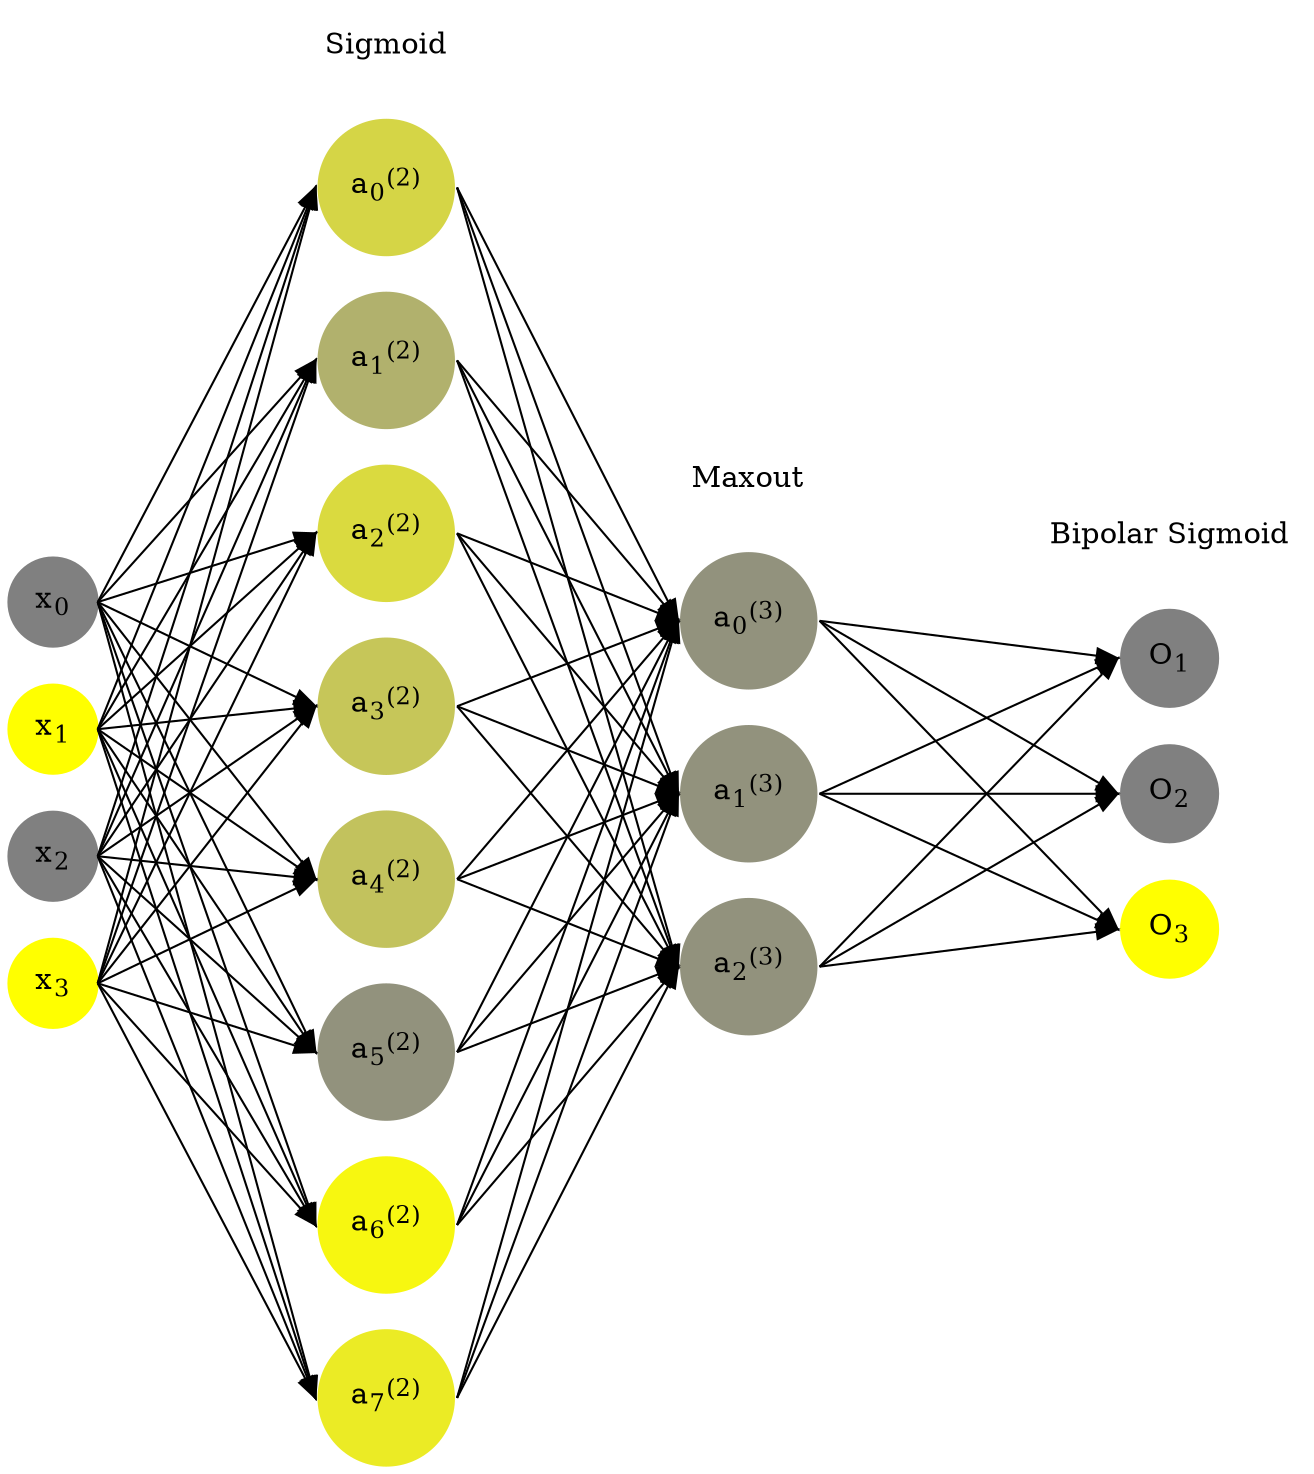 digraph G {
	rankdir = LR;
	splines=false;
	edge[style=invis];
	ranksep= 1.4;
	{
	node [shape=circle, color="0.1667, 0.0, 0.5", style=filled, fillcolor="0.1667, 0.0, 0.5"];
	x0 [label=<x<sub>0</sub>>];
	}
	{
	node [shape=circle, color="0.1667, 1.0, 1.0", style=filled, fillcolor="0.1667, 1.0, 1.0"];
	x1 [label=<x<sub>1</sub>>];
	}
	{
	node [shape=circle, color="0.1667, 0.0, 0.5", style=filled, fillcolor="0.1667, 0.0, 0.5"];
	x2 [label=<x<sub>2</sub>>];
	}
	{
	node [shape=circle, color="0.1667, 1.0, 1.0", style=filled, fillcolor="0.1667, 1.0, 1.0"];
	x3 [label=<x<sub>3</sub>>];
	}
	{
	node [shape=circle, color="0.1667, 0.668958, 0.834479", style=filled, fillcolor="0.1667, 0.668958, 0.834479"];
	a02 [label=<a<sub>0</sub><sup>(2)</sup>>];
	}
	{
	node [shape=circle, color="0.1667, 0.383500, 0.691750", style=filled, fillcolor="0.1667, 0.383500, 0.691750"];
	a12 [label=<a<sub>1</sub><sup>(2)</sup>>];
	}
	{
	node [shape=circle, color="0.1667, 0.707655, 0.853828", style=filled, fillcolor="0.1667, 0.707655, 0.853828"];
	a22 [label=<a<sub>2</sub><sup>(2)</sup>>];
	}
	{
	node [shape=circle, color="0.1667, 0.548804, 0.774402", style=filled, fillcolor="0.1667, 0.548804, 0.774402"];
	a32 [label=<a<sub>3</sub><sup>(2)</sup>>];
	}
	{
	node [shape=circle, color="0.1667, 0.521364, 0.760682", style=filled, fillcolor="0.1667, 0.521364, 0.760682"];
	a42 [label=<a<sub>4</sub><sup>(2)</sup>>];
	}
	{
	node [shape=circle, color="0.1667, 0.144468, 0.572234", style=filled, fillcolor="0.1667, 0.144468, 0.572234"];
	a52 [label=<a<sub>5</sub><sup>(2)</sup>>];
	}
	{
	node [shape=circle, color="0.1667, 0.933246, 0.966623", style=filled, fillcolor="0.1667, 0.933246, 0.966623"];
	a62 [label=<a<sub>6</sub><sup>(2)</sup>>];
	}
	{
	node [shape=circle, color="0.1667, 0.838839, 0.919419", style=filled, fillcolor="0.1667, 0.838839, 0.919419"];
	a72 [label=<a<sub>7</sub><sup>(2)</sup>>];
	}
	{
	node [shape=circle, color="0.1667, 0.145852, 0.572926", style=filled, fillcolor="0.1667, 0.145852, 0.572926"];
	a03 [label=<a<sub>0</sub><sup>(3)</sup>>];
	}
	{
	node [shape=circle, color="0.1667, 0.145852, 0.572926", style=filled, fillcolor="0.1667, 0.145852, 0.572926"];
	a13 [label=<a<sub>1</sub><sup>(3)</sup>>];
	}
	{
	node [shape=circle, color="0.1667, 0.145852, 0.572926", style=filled, fillcolor="0.1667, 0.145852, 0.572926"];
	a23 [label=<a<sub>2</sub><sup>(3)</sup>>];
	}
	{
	node [shape=circle, color="0.1667, 0.0, 0.5", style=filled, fillcolor="0.1667, 0.0, 0.5"];
	O1 [label=<O<sub>1</sub>>];
	}
	{
	node [shape=circle, color="0.1667, 0.0, 0.5", style=filled, fillcolor="0.1667, 0.0, 0.5"];
	O2 [label=<O<sub>2</sub>>];
	}
	{
	node [shape=circle, color="0.1667, 1.0, 1.0", style=filled, fillcolor="0.1667, 1.0, 1.0"];
	O3 [label=<O<sub>3</sub>>];
	}
	{
	rank=same;
	x0->x1->x2->x3;
	}
	{
	rank=same;
	a02->a12->a22->a32->a42->a52->a62->a72;
	}
	{
	rank=same;
	a03->a13->a23;
	}
	{
	rank=same;
	O1->O2->O3;
	}
	l1 [shape=plaintext,label="Sigmoid"];
	l1->a02;
	{rank=same; l1;a02};
	l2 [shape=plaintext,label="Maxout"];
	l2->a03;
	{rank=same; l2;a03};
	l3 [shape=plaintext,label="Bipolar Sigmoid"];
	l3->O1;
	{rank=same; l3;O1};
edge[style=solid, tailport=e, headport=w];
	{x0;x1;x2;x3} -> {a02;a12;a22;a32;a42;a52;a62;a72};
	{a02;a12;a22;a32;a42;a52;a62;a72} -> {a03;a13;a23};
	{a03;a13;a23} -> {O1,O2,O3};
}